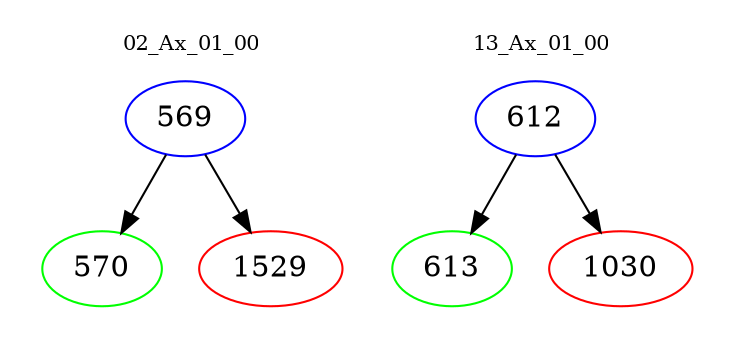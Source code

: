 digraph{
subgraph cluster_0 {
color = white
label = "02_Ax_01_00";
fontsize=10;
T0_569 [label="569", color="blue"]
T0_569 -> T0_570 [color="black"]
T0_570 [label="570", color="green"]
T0_569 -> T0_1529 [color="black"]
T0_1529 [label="1529", color="red"]
}
subgraph cluster_1 {
color = white
label = "13_Ax_01_00";
fontsize=10;
T1_612 [label="612", color="blue"]
T1_612 -> T1_613 [color="black"]
T1_613 [label="613", color="green"]
T1_612 -> T1_1030 [color="black"]
T1_1030 [label="1030", color="red"]
}
}

